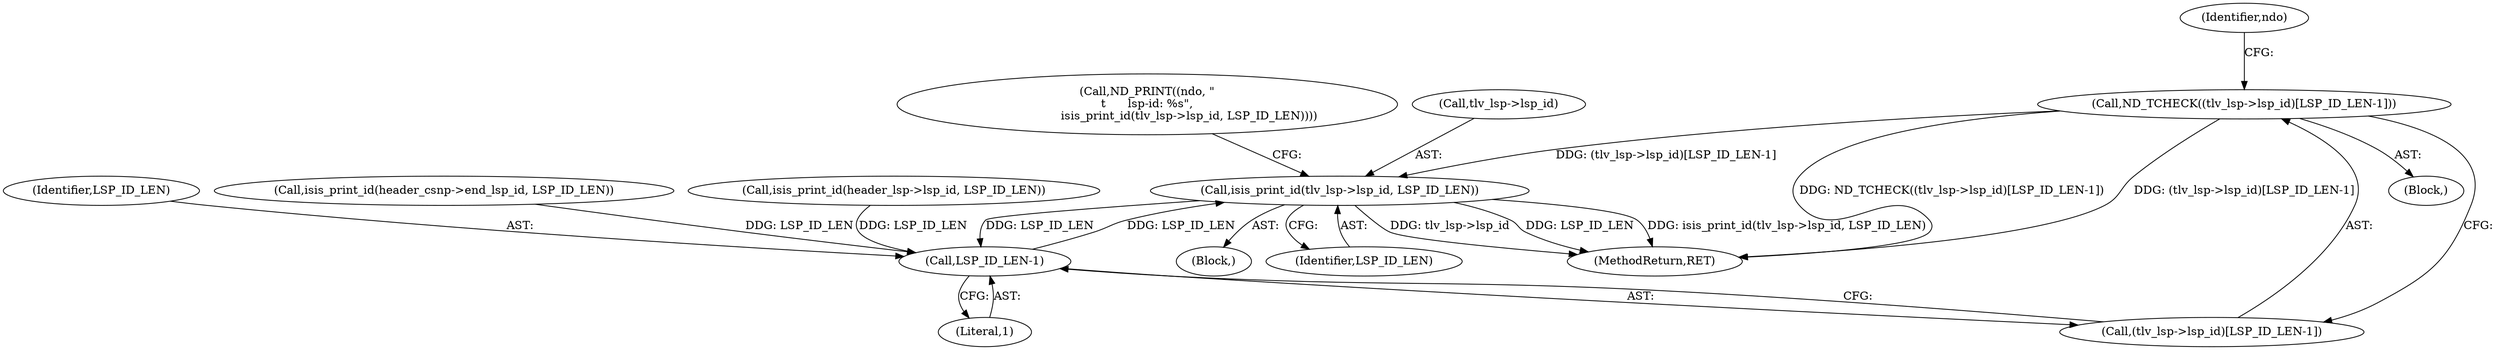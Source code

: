 digraph "0_tcpdump_3b32029db354cbc875127869d9b12a9addc75b50@array" {
"1002487" [label="(Call,ND_TCHECK((tlv_lsp->lsp_id)[LSP_ID_LEN-1]))"];
"1002500" [label="(Call,isis_print_id(tlv_lsp->lsp_id, LSP_ID_LEN))"];
"1002492" [label="(Call,LSP_ID_LEN-1)"];
"1002498" [label="(Block,)"];
"1002497" [label="(Identifier,ndo)"];
"1002486" [label="(Block,)"];
"1002492" [label="(Call,LSP_ID_LEN-1)"];
"1002493" [label="(Identifier,LSP_ID_LEN)"];
"1002487" [label="(Call,ND_TCHECK((tlv_lsp->lsp_id)[LSP_ID_LEN-1]))"];
"1002495" [label="(Call,ND_PRINT((ndo, \"\n\t      lsp-id: %s\",\n                       isis_print_id(tlv_lsp->lsp_id, LSP_ID_LEN))))"];
"1002494" [label="(Literal,1)"];
"1001161" [label="(Call,isis_print_id(header_csnp->end_lsp_id, LSP_ID_LEN))"];
"1002501" [label="(Call,tlv_lsp->lsp_id)"];
"1000896" [label="(Call,isis_print_id(header_lsp->lsp_id, LSP_ID_LEN))"];
"1002488" [label="(Call,(tlv_lsp->lsp_id)[LSP_ID_LEN-1])"];
"1002504" [label="(Identifier,LSP_ID_LEN)"];
"1002500" [label="(Call,isis_print_id(tlv_lsp->lsp_id, LSP_ID_LEN))"];
"1003083" [label="(MethodReturn,RET)"];
"1002487" -> "1002486"  [label="AST: "];
"1002487" -> "1002488"  [label="CFG: "];
"1002488" -> "1002487"  [label="AST: "];
"1002497" -> "1002487"  [label="CFG: "];
"1002487" -> "1003083"  [label="DDG: ND_TCHECK((tlv_lsp->lsp_id)[LSP_ID_LEN-1])"];
"1002487" -> "1003083"  [label="DDG: (tlv_lsp->lsp_id)[LSP_ID_LEN-1]"];
"1002487" -> "1002500"  [label="DDG: (tlv_lsp->lsp_id)[LSP_ID_LEN-1]"];
"1002500" -> "1002498"  [label="AST: "];
"1002500" -> "1002504"  [label="CFG: "];
"1002501" -> "1002500"  [label="AST: "];
"1002504" -> "1002500"  [label="AST: "];
"1002495" -> "1002500"  [label="CFG: "];
"1002500" -> "1003083"  [label="DDG: isis_print_id(tlv_lsp->lsp_id, LSP_ID_LEN)"];
"1002500" -> "1003083"  [label="DDG: tlv_lsp->lsp_id"];
"1002500" -> "1003083"  [label="DDG: LSP_ID_LEN"];
"1002500" -> "1002492"  [label="DDG: LSP_ID_LEN"];
"1002492" -> "1002500"  [label="DDG: LSP_ID_LEN"];
"1002492" -> "1002488"  [label="AST: "];
"1002492" -> "1002494"  [label="CFG: "];
"1002493" -> "1002492"  [label="AST: "];
"1002494" -> "1002492"  [label="AST: "];
"1002488" -> "1002492"  [label="CFG: "];
"1001161" -> "1002492"  [label="DDG: LSP_ID_LEN"];
"1000896" -> "1002492"  [label="DDG: LSP_ID_LEN"];
}
